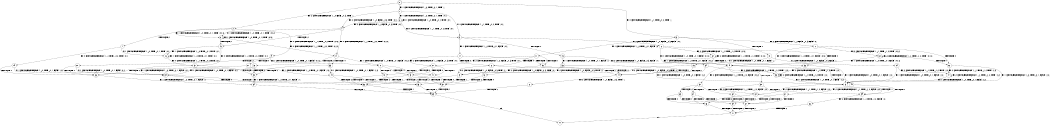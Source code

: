 digraph BCG {
size = "7, 10.5";
center = TRUE;
node [shape = circle];
0 [peripheries = 2];
0 -> 1 [label = "EX !1 !ATOMIC_EXCH_BRANCH (1, +0, TRUE, +0, 1, TRUE) !::"];
0 -> 2 [label = "EX !2 !ATOMIC_EXCH_BRANCH (1, +0, FALSE, +0, 3, TRUE) !::"];
0 -> 3 [label = "EX !0 !ATOMIC_EXCH_BRANCH (1, +1, TRUE, +0, 2, TRUE) !::"];
1 -> 4 [label = "EX !2 !ATOMIC_EXCH_BRANCH (1, +0, FALSE, +0, 3, TRUE) !:0:1:"];
1 -> 5 [label = "EX !0 !ATOMIC_EXCH_BRANCH (1, +1, TRUE, +0, 2, TRUE) !:0:1:"];
1 -> 6 [label = "EX !1 !ATOMIC_EXCH_BRANCH (1, +0, TRUE, +0, 1, TRUE) !:0:1:"];
2 -> 7 [label = "TERMINATE !2"];
2 -> 8 [label = "EX !1 !ATOMIC_EXCH_BRANCH (1, +0, TRUE, +0, 1, TRUE) !:0:1:2:"];
2 -> 9 [label = "EX !0 !ATOMIC_EXCH_BRANCH (1, +1, TRUE, +0, 2, TRUE) !:0:1:2:"];
3 -> 10 [label = "TERMINATE !0"];
3 -> 11 [label = "EX !1 !ATOMIC_EXCH_BRANCH (1, +0, TRUE, +0, 1, FALSE) !:0:"];
3 -> 12 [label = "EX !2 !ATOMIC_EXCH_BRANCH (1, +0, FALSE, +0, 3, FALSE) !:0:"];
4 -> 13 [label = "TERMINATE !2"];
4 -> 14 [label = "EX !0 !ATOMIC_EXCH_BRANCH (1, +1, TRUE, +0, 2, TRUE) !:0:1:2:"];
4 -> 8 [label = "EX !1 !ATOMIC_EXCH_BRANCH (1, +0, TRUE, +0, 1, TRUE) !:0:1:2:"];
5 -> 15 [label = "TERMINATE !0"];
5 -> 16 [label = "EX !2 !ATOMIC_EXCH_BRANCH (1, +0, FALSE, +0, 3, FALSE) !:0:1:"];
5 -> 17 [label = "EX !1 !ATOMIC_EXCH_BRANCH (1, +0, TRUE, +0, 1, FALSE) !:0:1:"];
6 -> 4 [label = "EX !2 !ATOMIC_EXCH_BRANCH (1, +0, FALSE, +0, 3, TRUE) !:0:1:"];
6 -> 5 [label = "EX !0 !ATOMIC_EXCH_BRANCH (1, +1, TRUE, +0, 2, TRUE) !:0:1:"];
6 -> 6 [label = "EX !1 !ATOMIC_EXCH_BRANCH (1, +0, TRUE, +0, 1, TRUE) !:0:1:"];
7 -> 18 [label = "EX !1 !ATOMIC_EXCH_BRANCH (1, +0, TRUE, +0, 1, TRUE) !:0:1:"];
7 -> 19 [label = "EX !0 !ATOMIC_EXCH_BRANCH (1, +1, TRUE, +0, 2, TRUE) !:0:1:"];
8 -> 13 [label = "TERMINATE !2"];
8 -> 14 [label = "EX !0 !ATOMIC_EXCH_BRANCH (1, +1, TRUE, +0, 2, TRUE) !:0:1:2:"];
8 -> 8 [label = "EX !1 !ATOMIC_EXCH_BRANCH (1, +0, TRUE, +0, 1, TRUE) !:0:1:2:"];
9 -> 20 [label = "TERMINATE !2"];
9 -> 21 [label = "TERMINATE !0"];
9 -> 22 [label = "EX !1 !ATOMIC_EXCH_BRANCH (1, +0, TRUE, +0, 1, FALSE) !:0:1:2:"];
10 -> 23 [label = "EX !1 !ATOMIC_EXCH_BRANCH (1, +0, TRUE, +0, 1, FALSE) !::"];
10 -> 24 [label = "EX !2 !ATOMIC_EXCH_BRANCH (1, +0, FALSE, +0, 3, FALSE) !::"];
11 -> 25 [label = "TERMINATE !1"];
11 -> 26 [label = "TERMINATE !0"];
11 -> 27 [label = "EX !2 !ATOMIC_EXCH_BRANCH (1, +0, FALSE, +0, 3, TRUE) !:0:1:"];
12 -> 28 [label = "TERMINATE !0"];
12 -> 29 [label = "EX !1 !ATOMIC_EXCH_BRANCH (1, +0, TRUE, +0, 1, FALSE) !:0:1:2:"];
12 -> 30 [label = "EX !2 !ATOMIC_EXCH_BRANCH (1, +1, TRUE, +1, 2, TRUE) !:0:1:2:"];
13 -> 31 [label = "EX !0 !ATOMIC_EXCH_BRANCH (1, +1, TRUE, +0, 2, TRUE) !:0:1:"];
13 -> 18 [label = "EX !1 !ATOMIC_EXCH_BRANCH (1, +0, TRUE, +0, 1, TRUE) !:0:1:"];
14 -> 32 [label = "TERMINATE !2"];
14 -> 33 [label = "TERMINATE !0"];
14 -> 22 [label = "EX !1 !ATOMIC_EXCH_BRANCH (1, +0, TRUE, +0, 1, FALSE) !:0:1:2:"];
15 -> 34 [label = "EX !2 !ATOMIC_EXCH_BRANCH (1, +0, FALSE, +0, 3, FALSE) !:1:"];
15 -> 35 [label = "EX !1 !ATOMIC_EXCH_BRANCH (1, +0, TRUE, +0, 1, FALSE) !:1:"];
16 -> 36 [label = "TERMINATE !0"];
16 -> 37 [label = "EX !2 !ATOMIC_EXCH_BRANCH (1, +1, TRUE, +1, 2, TRUE) !:0:1:2:"];
16 -> 29 [label = "EX !1 !ATOMIC_EXCH_BRANCH (1, +0, TRUE, +0, 1, FALSE) !:0:1:2:"];
17 -> 25 [label = "TERMINATE !1"];
17 -> 26 [label = "TERMINATE !0"];
17 -> 27 [label = "EX !2 !ATOMIC_EXCH_BRANCH (1, +0, FALSE, +0, 3, TRUE) !:0:1:"];
18 -> 31 [label = "EX !0 !ATOMIC_EXCH_BRANCH (1, +1, TRUE, +0, 2, TRUE) !:0:1:"];
18 -> 18 [label = "EX !1 !ATOMIC_EXCH_BRANCH (1, +0, TRUE, +0, 1, TRUE) !:0:1:"];
19 -> 38 [label = "TERMINATE !0"];
19 -> 39 [label = "EX !1 !ATOMIC_EXCH_BRANCH (1, +0, TRUE, +0, 1, FALSE) !:0:1:"];
20 -> 38 [label = "TERMINATE !0"];
20 -> 39 [label = "EX !1 !ATOMIC_EXCH_BRANCH (1, +0, TRUE, +0, 1, FALSE) !:0:1:"];
21 -> 38 [label = "TERMINATE !2"];
21 -> 40 [label = "EX !1 !ATOMIC_EXCH_BRANCH (1, +0, TRUE, +0, 1, FALSE) !:1:2:"];
22 -> 41 [label = "TERMINATE !1"];
22 -> 42 [label = "TERMINATE !2"];
22 -> 43 [label = "TERMINATE !0"];
23 -> 44 [label = "TERMINATE !1"];
23 -> 45 [label = "EX !2 !ATOMIC_EXCH_BRANCH (1, +0, FALSE, +0, 3, TRUE) !:1:"];
24 -> 46 [label = "EX !1 !ATOMIC_EXCH_BRANCH (1, +0, TRUE, +0, 1, FALSE) !:1:2:"];
24 -> 47 [label = "EX !2 !ATOMIC_EXCH_BRANCH (1, +1, TRUE, +1, 2, TRUE) !:1:2:"];
25 -> 44 [label = "TERMINATE !0"];
25 -> 48 [label = "EX !2 !ATOMIC_EXCH_BRANCH (1, +0, FALSE, +0, 3, TRUE) !:0:"];
26 -> 44 [label = "TERMINATE !1"];
26 -> 45 [label = "EX !2 !ATOMIC_EXCH_BRANCH (1, +0, FALSE, +0, 3, TRUE) !:1:"];
27 -> 41 [label = "TERMINATE !1"];
27 -> 42 [label = "TERMINATE !2"];
27 -> 43 [label = "TERMINATE !0"];
28 -> 46 [label = "EX !1 !ATOMIC_EXCH_BRANCH (1, +0, TRUE, +0, 1, FALSE) !:1:2:"];
28 -> 47 [label = "EX !2 !ATOMIC_EXCH_BRANCH (1, +1, TRUE, +1, 2, TRUE) !:1:2:"];
29 -> 49 [label = "TERMINATE !1"];
29 -> 50 [label = "TERMINATE !0"];
29 -> 51 [label = "EX !2 !ATOMIC_EXCH_BRANCH (1, +1, TRUE, +1, 2, FALSE) !:0:1:2:"];
30 -> 28 [label = "TERMINATE !0"];
30 -> 29 [label = "EX !1 !ATOMIC_EXCH_BRANCH (1, +0, TRUE, +0, 1, FALSE) !:0:1:2:"];
30 -> 30 [label = "EX !2 !ATOMIC_EXCH_BRANCH (1, +1, TRUE, +1, 2, TRUE) !:0:1:2:"];
31 -> 52 [label = "TERMINATE !0"];
31 -> 39 [label = "EX !1 !ATOMIC_EXCH_BRANCH (1, +0, TRUE, +0, 1, FALSE) !:0:1:"];
32 -> 52 [label = "TERMINATE !0"];
32 -> 39 [label = "EX !1 !ATOMIC_EXCH_BRANCH (1, +0, TRUE, +0, 1, FALSE) !:0:1:"];
33 -> 52 [label = "TERMINATE !2"];
33 -> 40 [label = "EX !1 !ATOMIC_EXCH_BRANCH (1, +0, TRUE, +0, 1, FALSE) !:1:2:"];
34 -> 53 [label = "EX !2 !ATOMIC_EXCH_BRANCH (1, +1, TRUE, +1, 2, TRUE) !:1:2:"];
34 -> 46 [label = "EX !1 !ATOMIC_EXCH_BRANCH (1, +0, TRUE, +0, 1, FALSE) !:1:2:"];
35 -> 44 [label = "TERMINATE !1"];
35 -> 45 [label = "EX !2 !ATOMIC_EXCH_BRANCH (1, +0, FALSE, +0, 3, TRUE) !:1:"];
36 -> 53 [label = "EX !2 !ATOMIC_EXCH_BRANCH (1, +1, TRUE, +1, 2, TRUE) !:1:2:"];
36 -> 46 [label = "EX !1 !ATOMIC_EXCH_BRANCH (1, +0, TRUE, +0, 1, FALSE) !:1:2:"];
37 -> 36 [label = "TERMINATE !0"];
37 -> 37 [label = "EX !2 !ATOMIC_EXCH_BRANCH (1, +1, TRUE, +1, 2, TRUE) !:0:1:2:"];
37 -> 29 [label = "EX !1 !ATOMIC_EXCH_BRANCH (1, +0, TRUE, +0, 1, FALSE) !:0:1:2:"];
38 -> 54 [label = "EX !1 !ATOMIC_EXCH_BRANCH (1, +0, TRUE, +0, 1, FALSE) !:1:"];
39 -> 55 [label = "TERMINATE !1"];
39 -> 56 [label = "TERMINATE !0"];
40 -> 57 [label = "TERMINATE !1"];
40 -> 56 [label = "TERMINATE !2"];
41 -> 55 [label = "TERMINATE !2"];
41 -> 57 [label = "TERMINATE !0"];
42 -> 55 [label = "TERMINATE !1"];
42 -> 56 [label = "TERMINATE !0"];
43 -> 57 [label = "TERMINATE !1"];
43 -> 56 [label = "TERMINATE !2"];
44 -> 58 [label = "EX !2 !ATOMIC_EXCH_BRANCH (1, +0, FALSE, +0, 3, TRUE) !::"];
45 -> 57 [label = "TERMINATE !1"];
45 -> 56 [label = "TERMINATE !2"];
46 -> 59 [label = "TERMINATE !1"];
46 -> 60 [label = "EX !2 !ATOMIC_EXCH_BRANCH (1, +1, TRUE, +1, 2, FALSE) !:1:2:"];
47 -> 46 [label = "EX !1 !ATOMIC_EXCH_BRANCH (1, +0, TRUE, +0, 1, FALSE) !:1:2:"];
47 -> 47 [label = "EX !2 !ATOMIC_EXCH_BRANCH (1, +1, TRUE, +1, 2, TRUE) !:1:2:"];
48 -> 55 [label = "TERMINATE !2"];
48 -> 57 [label = "TERMINATE !0"];
49 -> 59 [label = "TERMINATE !0"];
49 -> 61 [label = "EX !2 !ATOMIC_EXCH_BRANCH (1, +1, TRUE, +1, 2, FALSE) !:0:2:"];
50 -> 59 [label = "TERMINATE !1"];
50 -> 60 [label = "EX !2 !ATOMIC_EXCH_BRANCH (1, +1, TRUE, +1, 2, FALSE) !:1:2:"];
51 -> 62 [label = "TERMINATE !1"];
51 -> 63 [label = "TERMINATE !2"];
51 -> 64 [label = "TERMINATE !0"];
52 -> 54 [label = "EX !1 !ATOMIC_EXCH_BRANCH (1, +0, TRUE, +0, 1, FALSE) !:1:"];
53 -> 53 [label = "EX !2 !ATOMIC_EXCH_BRANCH (1, +1, TRUE, +1, 2, TRUE) !:1:2:"];
53 -> 46 [label = "EX !1 !ATOMIC_EXCH_BRANCH (1, +0, TRUE, +0, 1, FALSE) !:1:2:"];
54 -> 65 [label = "TERMINATE !1"];
55 -> 65 [label = "TERMINATE !0"];
56 -> 65 [label = "TERMINATE !1"];
57 -> 65 [label = "TERMINATE !2"];
58 -> 65 [label = "TERMINATE !2"];
59 -> 66 [label = "EX !2 !ATOMIC_EXCH_BRANCH (1, +1, TRUE, +1, 2, FALSE) !:2:"];
60 -> 67 [label = "TERMINATE !1"];
60 -> 68 [label = "TERMINATE !2"];
61 -> 69 [label = "TERMINATE !2"];
61 -> 67 [label = "TERMINATE !0"];
62 -> 69 [label = "TERMINATE !2"];
62 -> 67 [label = "TERMINATE !0"];
63 -> 69 [label = "TERMINATE !1"];
63 -> 68 [label = "TERMINATE !0"];
64 -> 67 [label = "TERMINATE !1"];
64 -> 68 [label = "TERMINATE !2"];
65 -> 70 [label = "exit"];
66 -> 71 [label = "TERMINATE !2"];
67 -> 71 [label = "TERMINATE !2"];
68 -> 71 [label = "TERMINATE !1"];
69 -> 71 [label = "TERMINATE !0"];
71 -> 70 [label = "exit"];
}
